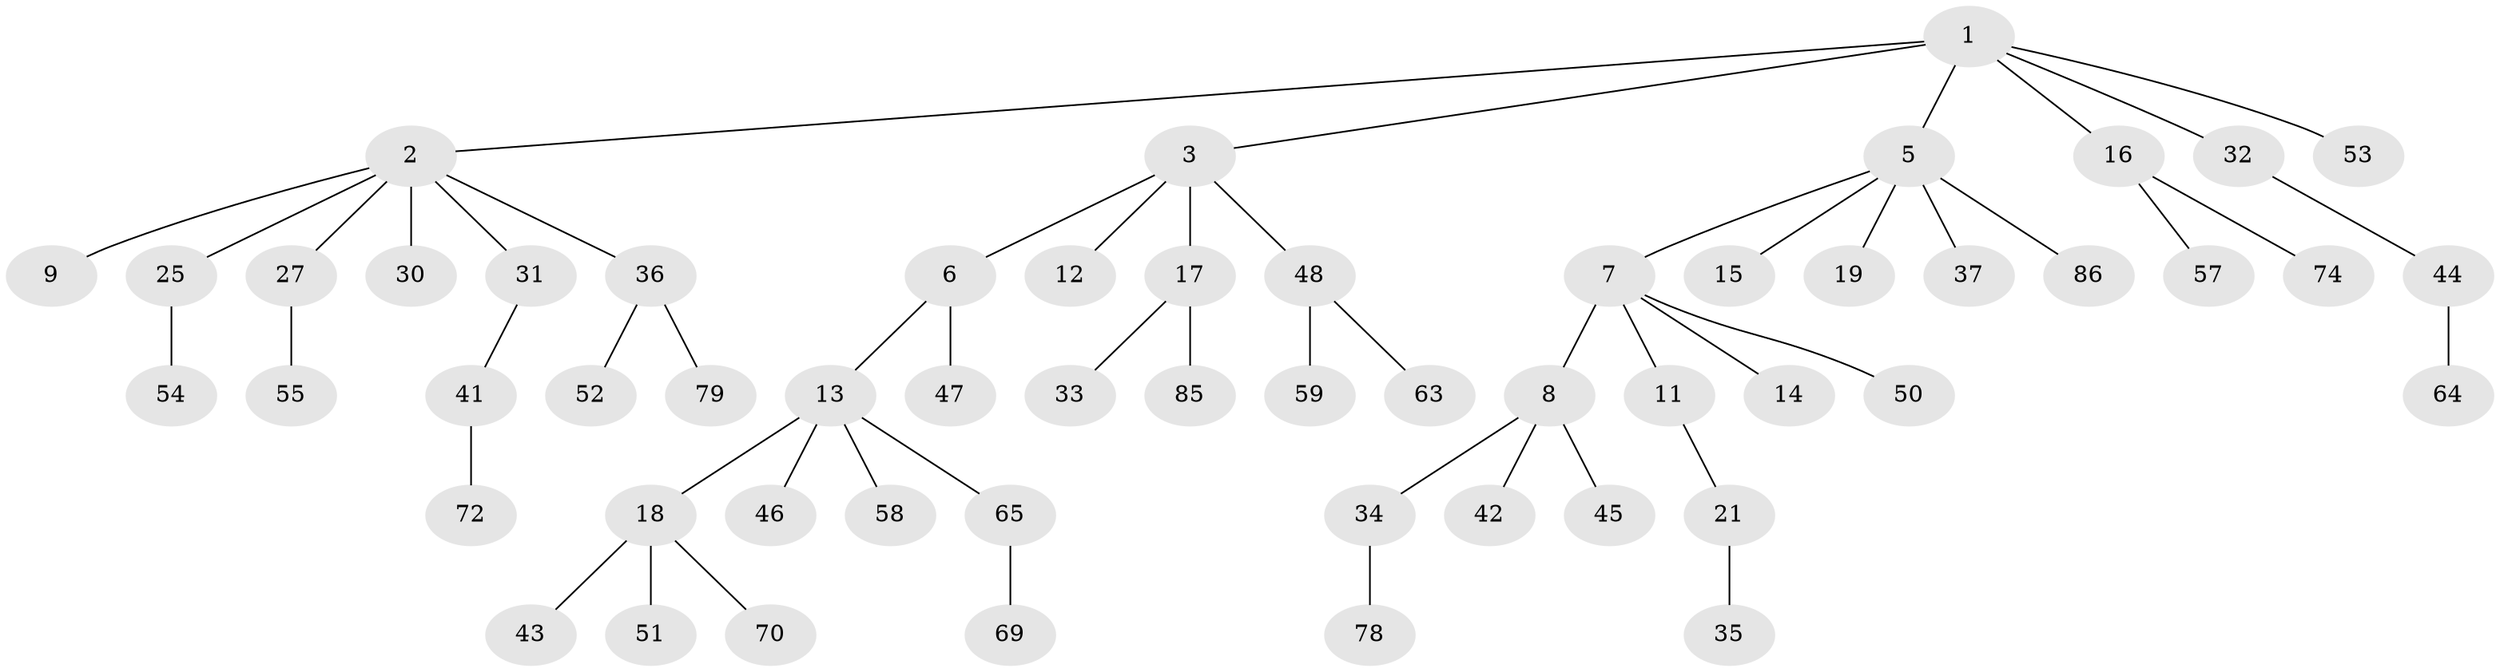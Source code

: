 // original degree distribution, {7: 0.011627906976744186, 5: 0.03488372093023256, 4: 0.046511627906976744, 3: 0.16279069767441862, 1: 0.4418604651162791, 2: 0.3023255813953488}
// Generated by graph-tools (version 1.1) at 2025/42/03/06/25 10:42:02]
// undirected, 56 vertices, 55 edges
graph export_dot {
graph [start="1"]
  node [color=gray90,style=filled];
  1 [super="+67"];
  2 [super="+24"];
  3 [super="+4"];
  5 [super="+28"];
  6 [super="+75"];
  7 [super="+10"];
  8 [super="+22"];
  9;
  11;
  12 [super="+82"];
  13 [super="+23"];
  14 [super="+80"];
  15;
  16 [super="+20"];
  17 [super="+84"];
  18 [super="+39"];
  19 [super="+26"];
  21;
  25 [super="+71"];
  27 [super="+29"];
  30 [super="+61"];
  31 [super="+73"];
  32 [super="+38"];
  33 [super="+49"];
  34 [super="+60"];
  35;
  36 [super="+40"];
  37;
  41;
  42;
  43;
  44;
  45;
  46 [super="+83"];
  47;
  48 [super="+56"];
  50;
  51 [super="+77"];
  52;
  53 [super="+68"];
  54;
  55;
  57 [super="+62"];
  58;
  59;
  63 [super="+76"];
  64;
  65 [super="+66"];
  69;
  70;
  72;
  74;
  78;
  79 [super="+81"];
  85;
  86;
  1 -- 2;
  1 -- 3;
  1 -- 5;
  1 -- 16;
  1 -- 32;
  1 -- 53;
  2 -- 9;
  2 -- 27;
  2 -- 30;
  2 -- 25;
  2 -- 36;
  2 -- 31;
  3 -- 6;
  3 -- 12;
  3 -- 48;
  3 -- 17;
  5 -- 7;
  5 -- 15;
  5 -- 19;
  5 -- 37;
  5 -- 86;
  6 -- 13;
  6 -- 47;
  7 -- 8;
  7 -- 11;
  7 -- 50;
  7 -- 14;
  8 -- 34;
  8 -- 42;
  8 -- 45;
  11 -- 21;
  13 -- 18;
  13 -- 58;
  13 -- 65;
  13 -- 46;
  16 -- 74;
  16 -- 57;
  17 -- 33;
  17 -- 85;
  18 -- 70;
  18 -- 43;
  18 -- 51;
  21 -- 35;
  25 -- 54;
  27 -- 55;
  31 -- 41;
  32 -- 44;
  34 -- 78;
  36 -- 79;
  36 -- 52;
  41 -- 72;
  44 -- 64;
  48 -- 63;
  48 -- 59;
  65 -- 69;
}
